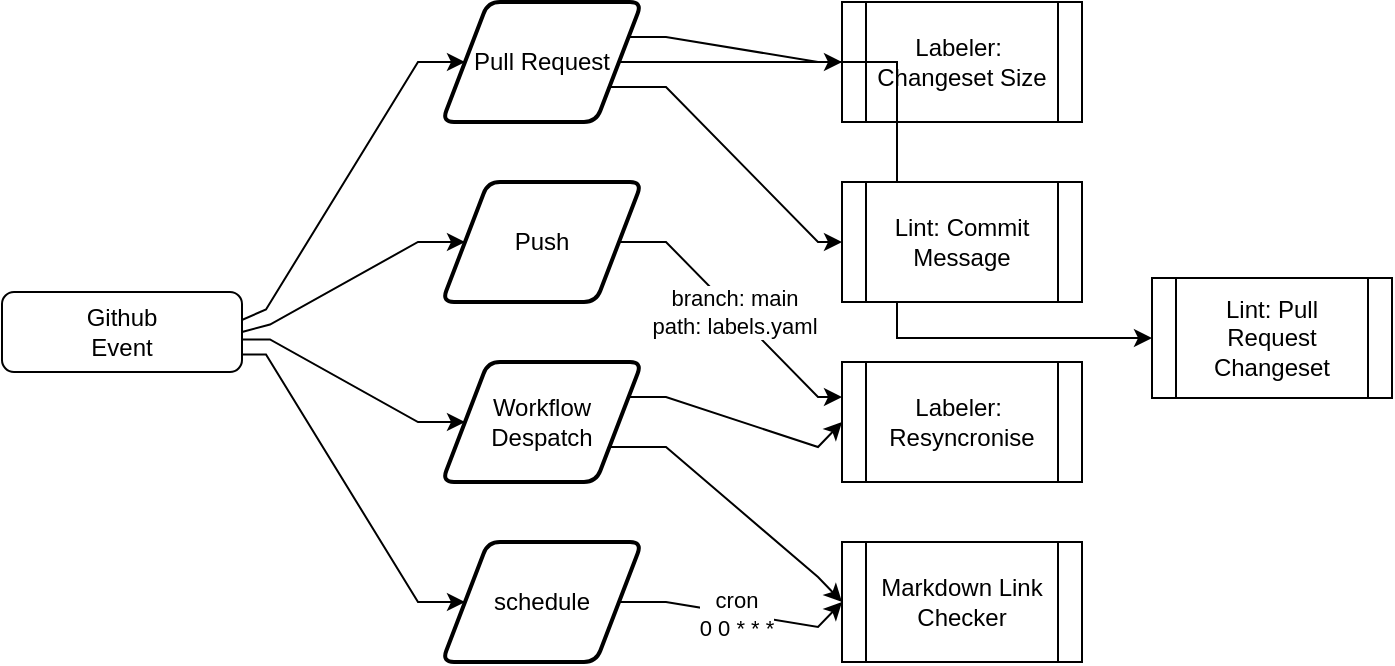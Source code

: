 <mxfile version="19.0.3" type="device" pages="5"><diagram id="C5RBs43oDa-KdzZeNtuy" name="Overview"><mxGraphModel dx="975" dy="2203" grid="0" gridSize="10" guides="1" tooltips="1" connect="1" arrows="1" fold="1" page="1" pageScale="1" pageWidth="827" pageHeight="1169" math="0" shadow="0"><root><mxCell id="WIyWlLk6GJQsqaUBKTNV-0"/><mxCell id="WIyWlLk6GJQsqaUBKTNV-1" parent="WIyWlLk6GJQsqaUBKTNV-0"/><mxCell id="PkTIUtVD5YGyFh7GngUB-5" style="edgeStyle=orthogonalEdgeStyle;rounded=0;orthogonalLoop=1;jettySize=auto;html=1;exitX=0.5;exitY=1;exitDx=0;exitDy=0;entryX=0;entryY=0.5;entryDx=0;entryDy=0;noEdgeStyle=1;orthogonal=1;" edge="1" parent="WIyWlLk6GJQsqaUBKTNV-1" source="WIyWlLk6GJQsqaUBKTNV-3" target="PkTIUtVD5YGyFh7GngUB-4"><mxGeometry relative="1" as="geometry"><Array as="points"><mxPoint x="132" y="153.75"/><mxPoint x="208" y="30"/></Array></mxGeometry></mxCell><mxCell id="PkTIUtVD5YGyFh7GngUB-8" style="edgeStyle=orthogonalEdgeStyle;rounded=0;orthogonalLoop=1;jettySize=auto;html=1;entryX=0;entryY=0.5;entryDx=0;entryDy=0;noEdgeStyle=1;orthogonal=1;" edge="1" parent="WIyWlLk6GJQsqaUBKTNV-1" source="WIyWlLk6GJQsqaUBKTNV-3" target="PkTIUtVD5YGyFh7GngUB-7"><mxGeometry relative="1" as="geometry"><Array as="points"><mxPoint x="134" y="168.75"/><mxPoint x="208" y="210"/></Array></mxGeometry></mxCell><mxCell id="PkTIUtVD5YGyFh7GngUB-11" style="edgeStyle=orthogonalEdgeStyle;rounded=0;orthogonalLoop=1;jettySize=auto;html=1;exitX=1;exitY=0.5;exitDx=0;exitDy=0;entryX=0;entryY=0.5;entryDx=0;entryDy=0;noEdgeStyle=1;orthogonal=1;" edge="1" parent="WIyWlLk6GJQsqaUBKTNV-1" source="WIyWlLk6GJQsqaUBKTNV-3" target="PkTIUtVD5YGyFh7GngUB-10"><mxGeometry relative="1" as="geometry"><Array as="points"><mxPoint x="134" y="161.25"/><mxPoint x="208" y="120"/></Array></mxGeometry></mxCell><mxCell id="u2N10uERj0vVruHcF4d_-3" style="edgeStyle=orthogonalEdgeStyle;rounded=0;orthogonalLoop=1;jettySize=auto;html=1;entryX=0;entryY=0.5;entryDx=0;entryDy=0;noEdgeStyle=1;orthogonal=1;" edge="1" parent="WIyWlLk6GJQsqaUBKTNV-1" source="WIyWlLk6GJQsqaUBKTNV-3" target="u2N10uERj0vVruHcF4d_-0"><mxGeometry relative="1" as="geometry"><Array as="points"><mxPoint x="132" y="176.25"/><mxPoint x="208" y="300"/></Array></mxGeometry></mxCell><mxCell id="WIyWlLk6GJQsqaUBKTNV-3" value="Github&lt;br&gt;Event" style="rounded=1;whiteSpace=wrap;html=1;fontSize=12;glass=0;strokeWidth=1;shadow=0;" parent="WIyWlLk6GJQsqaUBKTNV-1" vertex="1"><mxGeometry y="145" width="120" height="40" as="geometry"/></mxCell><mxCell id="9cFLeuIMOTLVO7PfibYA-1" value="Labeler:&amp;nbsp; Changeset Size" style="shape=process;whiteSpace=wrap;html=1;backgroundOutline=1;" vertex="1" parent="WIyWlLk6GJQsqaUBKTNV-1"><mxGeometry x="420" width="120" height="60" as="geometry"/></mxCell><mxCell id="PkTIUtVD5YGyFh7GngUB-2" value="Labeler:&amp;nbsp; Resyncronise" style="shape=process;whiteSpace=wrap;html=1;backgroundOutline=1;" vertex="1" parent="WIyWlLk6GJQsqaUBKTNV-1"><mxGeometry x="420" y="180" width="120" height="60" as="geometry"/></mxCell><mxCell id="PkTIUtVD5YGyFh7GngUB-6" style="edgeStyle=orthogonalEdgeStyle;rounded=0;orthogonalLoop=1;jettySize=auto;html=1;entryX=0;entryY=0.5;entryDx=0;entryDy=0;noEdgeStyle=1;orthogonal=1;" edge="1" parent="WIyWlLk6GJQsqaUBKTNV-1" source="PkTIUtVD5YGyFh7GngUB-4" target="9cFLeuIMOTLVO7PfibYA-1"><mxGeometry relative="1" as="geometry"><Array as="points"><mxPoint x="332" y="17.5"/><mxPoint x="408" y="30"/></Array></mxGeometry></mxCell><mxCell id="FGODgeRx0BsYhuYJ8aXl-1" style="edgeStyle=orthogonalEdgeStyle;rounded=0;orthogonalLoop=1;jettySize=auto;html=1;entryX=0;entryY=0.5;entryDx=0;entryDy=0;noEdgeStyle=1;orthogonal=1;" edge="1" parent="WIyWlLk6GJQsqaUBKTNV-1" source="PkTIUtVD5YGyFh7GngUB-4" target="FGODgeRx0BsYhuYJ8aXl-0"><mxGeometry relative="1" as="geometry"><Array as="points"><mxPoint x="332" y="42.5"/><mxPoint x="408" y="120"/></Array></mxGeometry></mxCell><mxCell id="iob1wujPfni0t88L2fHH-1" style="edgeStyle=orthogonalEdgeStyle;rounded=0;orthogonalLoop=1;jettySize=auto;html=1;entryX=0;entryY=0.5;entryDx=0;entryDy=0;" edge="1" parent="WIyWlLk6GJQsqaUBKTNV-1" source="PkTIUtVD5YGyFh7GngUB-4" target="iob1wujPfni0t88L2fHH-0"><mxGeometry relative="1" as="geometry"/></mxCell><mxCell id="PkTIUtVD5YGyFh7GngUB-4" value="Pull Request" style="shape=parallelogram;html=1;strokeWidth=2;perimeter=parallelogramPerimeter;whiteSpace=wrap;rounded=1;arcSize=12;size=0.23;" vertex="1" parent="WIyWlLk6GJQsqaUBKTNV-1"><mxGeometry x="220" width="100" height="60" as="geometry"/></mxCell><mxCell id="PkTIUtVD5YGyFh7GngUB-9" style="edgeStyle=orthogonalEdgeStyle;rounded=0;orthogonalLoop=1;jettySize=auto;html=1;entryX=0;entryY=0.5;entryDx=0;entryDy=0;noEdgeStyle=1;orthogonal=1;" edge="1" parent="WIyWlLk6GJQsqaUBKTNV-1" source="PkTIUtVD5YGyFh7GngUB-7" target="PkTIUtVD5YGyFh7GngUB-2"><mxGeometry relative="1" as="geometry"><Array as="points"><mxPoint x="332" y="197.5"/><mxPoint x="408" y="222.5"/></Array></mxGeometry></mxCell><mxCell id="u2N10uERj0vVruHcF4d_-5" style="edgeStyle=orthogonalEdgeStyle;rounded=0;orthogonalLoop=1;jettySize=auto;html=1;entryX=0;entryY=0.5;entryDx=0;entryDy=0;noEdgeStyle=1;orthogonal=1;" edge="1" parent="WIyWlLk6GJQsqaUBKTNV-1" source="PkTIUtVD5YGyFh7GngUB-7" target="u2N10uERj0vVruHcF4d_-1"><mxGeometry relative="1" as="geometry"><Array as="points"><mxPoint x="332" y="222.5"/><mxPoint x="408" y="287.5"/></Array></mxGeometry></mxCell><mxCell id="PkTIUtVD5YGyFh7GngUB-7" value="Workflow Despatch" style="shape=parallelogram;html=1;strokeWidth=2;perimeter=parallelogramPerimeter;whiteSpace=wrap;rounded=1;arcSize=12;size=0.23;" vertex="1" parent="WIyWlLk6GJQsqaUBKTNV-1"><mxGeometry x="220" y="180" width="100" height="60" as="geometry"/></mxCell><mxCell id="PkTIUtVD5YGyFh7GngUB-12" value="branch: main&lt;br&gt;path: labels.yaml" style="edgeStyle=orthogonalEdgeStyle;rounded=0;orthogonalLoop=1;jettySize=auto;html=1;noEdgeStyle=1;orthogonal=1;" edge="1" parent="WIyWlLk6GJQsqaUBKTNV-1" source="PkTIUtVD5YGyFh7GngUB-10" target="PkTIUtVD5YGyFh7GngUB-2"><mxGeometry relative="1" as="geometry"><Array as="points"><mxPoint x="332" y="120"/><mxPoint x="408" y="197.5"/></Array></mxGeometry></mxCell><mxCell id="PkTIUtVD5YGyFh7GngUB-10" value="Push" style="shape=parallelogram;html=1;strokeWidth=2;perimeter=parallelogramPerimeter;whiteSpace=wrap;rounded=1;arcSize=12;size=0.23;" vertex="1" parent="WIyWlLk6GJQsqaUBKTNV-1"><mxGeometry x="220" y="90" width="100" height="60" as="geometry"/></mxCell><mxCell id="u2N10uERj0vVruHcF4d_-2" value="cron&lt;br&gt;0 0 * * *" style="edgeStyle=orthogonalEdgeStyle;rounded=0;orthogonalLoop=1;jettySize=auto;html=1;entryX=0;entryY=0.5;entryDx=0;entryDy=0;noEdgeStyle=1;orthogonal=1;" edge="1" parent="WIyWlLk6GJQsqaUBKTNV-1" source="u2N10uERj0vVruHcF4d_-0" target="u2N10uERj0vVruHcF4d_-1"><mxGeometry relative="1" as="geometry"><Array as="points"><mxPoint x="332" y="300"/><mxPoint x="408" y="312.5"/></Array></mxGeometry></mxCell><mxCell id="u2N10uERj0vVruHcF4d_-0" value="schedule" style="shape=parallelogram;html=1;strokeWidth=2;perimeter=parallelogramPerimeter;whiteSpace=wrap;rounded=1;arcSize=12;size=0.23;" vertex="1" parent="WIyWlLk6GJQsqaUBKTNV-1"><mxGeometry x="220" y="270" width="100" height="60" as="geometry"/></mxCell><mxCell id="u2N10uERj0vVruHcF4d_-1" value="Markdown Link Checker" style="shape=process;whiteSpace=wrap;html=1;backgroundOutline=1;" vertex="1" parent="WIyWlLk6GJQsqaUBKTNV-1"><mxGeometry x="420" y="270" width="120" height="60" as="geometry"/></mxCell><mxCell id="FGODgeRx0BsYhuYJ8aXl-0" value="Lint: Commit Message" style="shape=process;whiteSpace=wrap;html=1;backgroundOutline=1;" vertex="1" parent="WIyWlLk6GJQsqaUBKTNV-1"><mxGeometry x="420" y="90" width="120" height="60" as="geometry"/></mxCell><mxCell id="iob1wujPfni0t88L2fHH-0" value="Lint: Pull Request Changeset" style="shape=process;whiteSpace=wrap;html=1;backgroundOutline=1;" vertex="1" parent="WIyWlLk6GJQsqaUBKTNV-1"><mxGeometry x="575" y="138" width="120" height="60" as="geometry"/></mxCell></root></mxGraphModel></diagram><diagram id="LzLYqmNk2O3QqsD9NLQT" name="Labeler: Changeset Size"><mxGraphModel dx="1802" dy="2203" grid="1" gridSize="10" guides="1" tooltips="1" connect="1" arrows="1" fold="1" page="1" pageScale="1" pageWidth="827" pageHeight="1169" math="0" shadow="0"><root><mxCell id="0"/><mxCell id="1" parent="0"/><mxCell id="v6_9WCEc3TdS9zoGlgJ8-3" value="" style="edgeStyle=orthogonalEdgeStyle;rounded=0;orthogonalLoop=1;jettySize=auto;html=1;noEdgeStyle=1;orthogonal=1;" edge="1" parent="1" source="v6_9WCEc3TdS9zoGlgJ8-1" target="v6_9WCEc3TdS9zoGlgJ8-2"><mxGeometry relative="1" as="geometry"><Array as="points"><mxPoint x="112" y="50"/><mxPoint x="188" y="50"/></Array></mxGeometry></mxCell><mxCell id="v6_9WCEc3TdS9zoGlgJ8-1" value="Labeler: Changeset Size" style="strokeWidth=2;html=1;shape=mxgraph.flowchart.start_2;whiteSpace=wrap;" vertex="1" parent="1"><mxGeometry width="100" height="100" as="geometry"/></mxCell><mxCell id="v6_9WCEc3TdS9zoGlgJ8-5" value="" style="edgeStyle=orthogonalEdgeStyle;rounded=0;orthogonalLoop=1;jettySize=auto;html=1;noEdgeStyle=1;orthogonal=1;" edge="1" parent="1" source="v6_9WCEc3TdS9zoGlgJ8-2" target="v6_9WCEc3TdS9zoGlgJ8-4"><mxGeometry relative="1" as="geometry"><Array as="points"><mxPoint x="332" y="50"/><mxPoint x="408" y="50"/></Array></mxGeometry></mxCell><mxCell id="v6_9WCEc3TdS9zoGlgJ8-2" value="Labeler&lt;br&gt;&lt;i&gt;actions/labeler&lt;/i&gt;" style="whiteSpace=wrap;html=1;strokeWidth=2;" vertex="1" parent="1"><mxGeometry x="200" y="20" width="120" height="60" as="geometry"/></mxCell><mxCell id="v6_9WCEc3TdS9zoGlgJ8-4" value="Label Size&lt;br&gt;&lt;i&gt;pascalgn/size-label-action&lt;/i&gt;" style="whiteSpace=wrap;html=1;strokeWidth=2;" vertex="1" parent="1"><mxGeometry x="420" y="20" width="120" height="60" as="geometry"/></mxCell></root></mxGraphModel></diagram><diagram id="l9u6gvNul5mY-XIaI3UE" name="Labels: Resyncronise"><mxGraphModel dx="1802" dy="2203" grid="1" gridSize="10" guides="1" tooltips="1" connect="1" arrows="1" fold="1" page="1" pageScale="1" pageWidth="827" pageHeight="1169" math="0" shadow="0"><root><mxCell id="0"/><mxCell id="1" parent="0"/><mxCell id="nbfKK3yD58QHtVNCUeMW-1" value="" style="edgeStyle=orthogonalEdgeStyle;rounded=0;orthogonalLoop=1;jettySize=auto;html=1;noEdgeStyle=1;orthogonal=1;" edge="1" parent="1" source="nbfKK3yD58QHtVNCUeMW-2" target="nbfKK3yD58QHtVNCUeMW-4"><mxGeometry relative="1" as="geometry"><Array as="points"><mxPoint x="112" y="50"/><mxPoint x="188" y="50"/></Array></mxGeometry></mxCell><mxCell id="nbfKK3yD58QHtVNCUeMW-2" value="Labeler: Resyncronise" style="strokeWidth=2;html=1;shape=mxgraph.flowchart.start_2;whiteSpace=wrap;" vertex="1" parent="1"><mxGeometry width="100" height="100" as="geometry"/></mxCell><mxCell id="nbfKK3yD58QHtVNCUeMW-3" value="" style="edgeStyle=orthogonalEdgeStyle;rounded=0;orthogonalLoop=1;jettySize=auto;html=1;noEdgeStyle=1;orthogonal=1;" edge="1" parent="1" source="nbfKK3yD58QHtVNCUeMW-4" target="nbfKK3yD58QHtVNCUeMW-5"><mxGeometry relative="1" as="geometry"><Array as="points"><mxPoint x="332" y="50"/><mxPoint x="408" y="50"/></Array></mxGeometry></mxCell><mxCell id="nbfKK3yD58QHtVNCUeMW-4" value="Labeler&lt;br&gt;&lt;i&gt;actions/checkout&lt;/i&gt;" style="whiteSpace=wrap;html=1;strokeWidth=2;" vertex="1" parent="1"><mxGeometry x="200" y="20" width="120" height="60" as="geometry"/></mxCell><mxCell id="nbfKK3yD58QHtVNCUeMW-5" value="Sync Labels&lt;br&gt;&lt;i&gt;EndBug/label-sync&lt;/i&gt;" style="whiteSpace=wrap;html=1;strokeWidth=2;" vertex="1" parent="1"><mxGeometry x="420" y="20" width="120" height="60" as="geometry"/></mxCell></root></mxGraphModel></diagram><diagram id="hhisb7F9B_X-xr6MLv0E" name="Markdown Link Checker"><mxGraphModel dx="1802" dy="2203" grid="1" gridSize="10" guides="1" tooltips="1" connect="1" arrows="1" fold="1" page="1" pageScale="1" pageWidth="827" pageHeight="1169" math="0" shadow="0"><root><mxCell id="0"/><mxCell id="1" parent="0"/><mxCell id="t5-0ATB8lUM9icIaMKb3-1" value="" style="edgeStyle=orthogonalEdgeStyle;rounded=0;orthogonalLoop=1;jettySize=auto;html=1;noEdgeStyle=1;orthogonal=1;" edge="1" parent="1" source="t5-0ATB8lUM9icIaMKb3-2" target="t5-0ATB8lUM9icIaMKb3-4"><mxGeometry relative="1" as="geometry"><Array as="points"><mxPoint x="112" y="50"/><mxPoint x="188" y="50"/></Array></mxGeometry></mxCell><mxCell id="t5-0ATB8lUM9icIaMKb3-2" value="Markdown Link Checker" style="strokeWidth=2;html=1;shape=mxgraph.flowchart.start_2;whiteSpace=wrap;" vertex="1" parent="1"><mxGeometry width="100" height="100" as="geometry"/></mxCell><mxCell id="t5-0ATB8lUM9icIaMKb3-3" value="" style="edgeStyle=orthogonalEdgeStyle;rounded=0;orthogonalLoop=1;jettySize=auto;html=1;noEdgeStyle=1;orthogonal=1;" edge="1" parent="1" source="t5-0ATB8lUM9icIaMKb3-4" target="t5-0ATB8lUM9icIaMKb3-5"><mxGeometry relative="1" as="geometry"><Array as="points"><mxPoint x="332" y="50"/><mxPoint x="408" y="50"/></Array></mxGeometry></mxCell><mxCell id="t5-0ATB8lUM9icIaMKb3-4" value="Checkout&lt;br&gt;&lt;i&gt;actions/checkout&lt;/i&gt;" style="whiteSpace=wrap;html=1;strokeWidth=2;" vertex="1" parent="1"><mxGeometry x="200" y="20" width="120" height="60" as="geometry"/></mxCell><mxCell id="t5-0ATB8lUM9icIaMKb3-7" value="" style="edgeStyle=orthogonalEdgeStyle;rounded=0;orthogonalLoop=1;jettySize=auto;html=1;noEdgeStyle=1;orthogonal=1;" edge="1" parent="1" source="t5-0ATB8lUM9icIaMKb3-5" target="t5-0ATB8lUM9icIaMKb3-6"><mxGeometry relative="1" as="geometry"><Array as="points"><mxPoint x="552" y="50"/><mxPoint x="628" y="50"/></Array></mxGeometry></mxCell><mxCell id="t5-0ATB8lUM9icIaMKb3-5" value="Link Checker&lt;br&gt;&lt;i&gt;lycheeverse/lychee-action&lt;/i&gt;" style="whiteSpace=wrap;html=1;strokeWidth=2;" vertex="1" parent="1"><mxGeometry x="420" y="20" width="120" height="60" as="geometry"/></mxCell><mxCell id="t5-0ATB8lUM9icIaMKb3-9" value="" style="edgeStyle=orthogonalEdgeStyle;rounded=0;orthogonalLoop=1;jettySize=auto;html=1;noEdgeStyle=1;orthogonal=1;" edge="1" parent="1" source="t5-0ATB8lUM9icIaMKb3-6" target="t5-0ATB8lUM9icIaMKb3-8"><mxGeometry relative="1" as="geometry"><Array as="points"><mxPoint x="772" y="50"/><mxPoint x="848" y="50"/></Array></mxGeometry></mxCell><mxCell id="t5-0ATB8lUM9icIaMKb3-6" value="Find Last Open Issue&lt;br&gt;&lt;i&gt;micalevish/last-issue-action&lt;/i&gt;" style="whiteSpace=wrap;html=1;strokeWidth=2;" vertex="1" parent="1"><mxGeometry x="640" y="20" width="120" height="60" as="geometry"/></mxCell><mxCell id="t5-0ATB8lUM9icIaMKb3-8" value="Update Issue Report&lt;br&gt;&lt;i&gt;peter-evans/create-issue-from-file&lt;/i&gt;" style="whiteSpace=wrap;html=1;strokeWidth=2;" vertex="1" parent="1"><mxGeometry x="860" y="20" width="120" height="60" as="geometry"/></mxCell></root></mxGraphModel></diagram><diagram id="TkowhwlIowW5h--cIN9W" name="Lint Commit Messages"><mxGraphModel dx="1802" dy="2203" grid="1" gridSize="10" guides="1" tooltips="1" connect="1" arrows="1" fold="1" page="1" pageScale="1" pageWidth="827" pageHeight="1169" math="0" shadow="0"><root><mxCell id="0"/><mxCell id="1" parent="0"/><mxCell id="clSSFAqd0EBzdKRkTxCG-1" value="" style="edgeStyle=orthogonalEdgeStyle;rounded=0;orthogonalLoop=1;jettySize=auto;html=1;noEdgeStyle=1;orthogonal=1;" edge="1" parent="1" source="clSSFAqd0EBzdKRkTxCG-2" target="clSSFAqd0EBzdKRkTxCG-4"><mxGeometry relative="1" as="geometry"><Array as="points"><mxPoint x="112" y="50"/><mxPoint x="188" y="50"/></Array></mxGeometry></mxCell><mxCell id="clSSFAqd0EBzdKRkTxCG-2" value="Lint Commit Messages" style="strokeWidth=2;html=1;shape=mxgraph.flowchart.start_2;whiteSpace=wrap;" vertex="1" parent="1"><mxGeometry width="100" height="100" as="geometry"/></mxCell><mxCell id="clSSFAqd0EBzdKRkTxCG-3" value="" style="edgeStyle=orthogonalEdgeStyle;rounded=0;orthogonalLoop=1;jettySize=auto;html=1;noEdgeStyle=1;orthogonal=1;" edge="1" parent="1" source="clSSFAqd0EBzdKRkTxCG-4" target="clSSFAqd0EBzdKRkTxCG-6"><mxGeometry relative="1" as="geometry"><Array as="points"><mxPoint x="332" y="50"/><mxPoint x="408" y="50"/></Array></mxGeometry></mxCell><mxCell id="clSSFAqd0EBzdKRkTxCG-4" value="Checkout&lt;br&gt;&lt;i&gt;actions/checkout&lt;/i&gt;" style="whiteSpace=wrap;html=1;strokeWidth=2;" vertex="1" parent="1"><mxGeometry x="200" y="20" width="120" height="60" as="geometry"/></mxCell><mxCell id="clSSFAqd0EBzdKRkTxCG-5" value="" style="edgeStyle=orthogonalEdgeStyle;rounded=0;orthogonalLoop=1;jettySize=auto;html=1;noEdgeStyle=1;orthogonal=1;" edge="1" parent="1" source="clSSFAqd0EBzdKRkTxCG-6" target="clSSFAqd0EBzdKRkTxCG-8"><mxGeometry relative="1" as="geometry"><Array as="points"><mxPoint x="552" y="50"/><mxPoint x="628" y="50"/></Array></mxGeometry></mxCell><mxCell id="clSSFAqd0EBzdKRkTxCG-6" value="Commit Linter&lt;br&gt;&lt;i&gt;wagold/commitlint-github-action&lt;/i&gt;" style="whiteSpace=wrap;html=1;strokeWidth=2;" vertex="1" parent="1"><mxGeometry x="420" y="20" width="120" height="60" as="geometry"/></mxCell><mxCell id="clSSFAqd0EBzdKRkTxCG-8" value="Process Lint Resources&lt;br&gt;&lt;i&gt;actions/github-script&lt;/i&gt;" style="whiteSpace=wrap;html=1;strokeWidth=2;" vertex="1" parent="1"><mxGeometry x="640" y="20" width="120" height="60" as="geometry"/></mxCell></root></mxGraphModel></diagram></mxfile>
